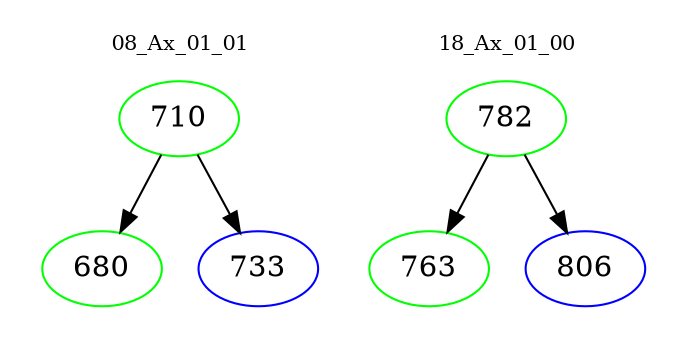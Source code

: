digraph{
subgraph cluster_0 {
color = white
label = "08_Ax_01_01";
fontsize=10;
T0_710 [label="710", color="green"]
T0_710 -> T0_680 [color="black"]
T0_680 [label="680", color="green"]
T0_710 -> T0_733 [color="black"]
T0_733 [label="733", color="blue"]
}
subgraph cluster_1 {
color = white
label = "18_Ax_01_00";
fontsize=10;
T1_782 [label="782", color="green"]
T1_782 -> T1_763 [color="black"]
T1_763 [label="763", color="green"]
T1_782 -> T1_806 [color="black"]
T1_806 [label="806", color="blue"]
}
}
